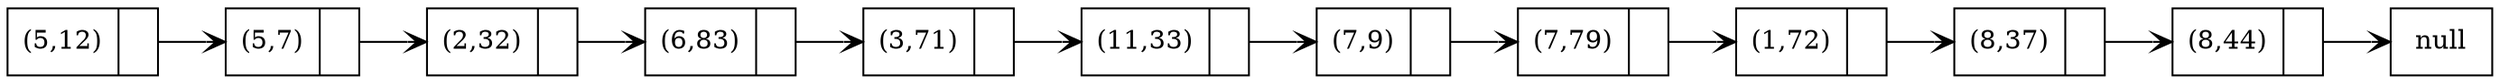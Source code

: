 digraph foo { rankdir=LR; node [shape=record];n2[label = "null"]
s0[label="{ <data> (5,12) | <ref>  }"];
s0:ref -> s1 [arrowhead=vee, tailclip=false, arrowtail = vee];
s1[label="{ <data> (5,7) | <ref>  }"];
s1:ref -> s2 [arrowhead=vee, tailclip=false, arrowtail = vee];
s2[label="{ <data> (2,32) | <ref>  }"];
s2:ref -> s3 [arrowhead=vee, tailclip=false, arrowtail = vee];
s3[label="{ <data> (6,83) | <ref>  }"];
s3:ref -> s4 [arrowhead=vee, tailclip=false, arrowtail = vee];
s4[label="{ <data> (3,71) | <ref>  }"];
s4:ref -> s5 [arrowhead=vee, tailclip=false, arrowtail = vee];
s5[label="{ <data> (11,33) | <ref>  }"];
s5:ref -> s6 [arrowhead=vee, tailclip=false, arrowtail = vee];
s6[label="{ <data> (7,9) | <ref>  }"];
s6:ref -> s7 [arrowhead=vee, tailclip=false, arrowtail = vee];
s7[label="{ <data> (7,79) | <ref>  }"];
s7:ref -> s8 [arrowhead=vee, tailclip=false, arrowtail = vee];
s8[label="{ <data> (1,72) | <ref>  }"];
s8:ref -> s9 [arrowhead=vee, tailclip=false, arrowtail = vee];
s9[label="{ <data> (8,37) | <ref>  }"];
s9:ref -> s10 [arrowhead=vee, tailclip=false, arrowtail = vee];
s10[label="{ <data> (8,44) | <ref>  }"];
s10:ref -> n2      [arrowhead=vee, tailclip=false,arrowtail = vee];
}